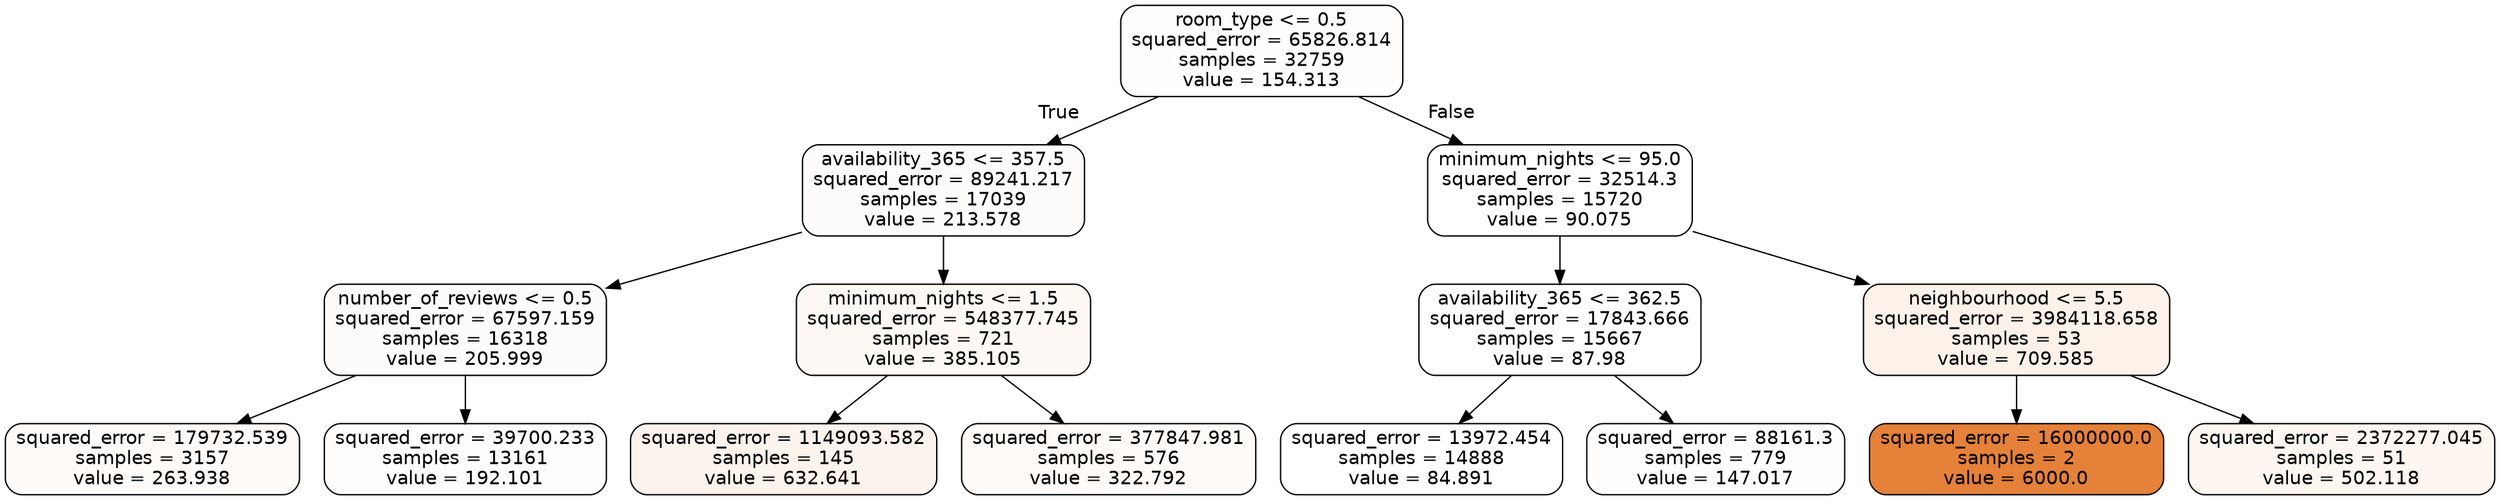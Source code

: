 digraph Tree {
node [shape=box, style="filled, rounded", color="black", fontname="helvetica"] ;
edge [fontname="helvetica"] ;
0 [label="room_type <= 0.5\nsquared_error = 65826.814\nsamples = 32759\nvalue = 154.313", fillcolor="#fffefd"] ;
1 [label="availability_365 <= 357.5\nsquared_error = 89241.217\nsamples = 17039\nvalue = 213.578", fillcolor="#fefcfb"] ;
0 -> 1 [labeldistance=2.5, labelangle=45, headlabel="True"] ;
2 [label="number_of_reviews <= 0.5\nsquared_error = 67597.159\nsamples = 16318\nvalue = 205.999", fillcolor="#fefcfb"] ;
1 -> 2 ;
3 [label="squared_error = 179732.539\nsamples = 3157\nvalue = 263.938", fillcolor="#fefbf9"] ;
2 -> 3 ;
4 [label="squared_error = 39700.233\nsamples = 13161\nvalue = 192.101", fillcolor="#fffdfb"] ;
2 -> 4 ;
5 [label="minimum_nights <= 1.5\nsquared_error = 548377.745\nsamples = 721\nvalue = 385.105", fillcolor="#fef9f5"] ;
1 -> 5 ;
6 [label="squared_error = 1149093.582\nsamples = 145\nvalue = 632.641", fillcolor="#fdf3ed"] ;
5 -> 6 ;
7 [label="squared_error = 377847.981\nsamples = 576\nvalue = 322.792", fillcolor="#fefaf7"] ;
5 -> 7 ;
8 [label="minimum_nights <= 95.0\nsquared_error = 32514.3\nsamples = 15720\nvalue = 90.075", fillcolor="#ffffff"] ;
0 -> 8 [labeldistance=2.5, labelangle=-45, headlabel="False"] ;
9 [label="availability_365 <= 362.5\nsquared_error = 17843.666\nsamples = 15667\nvalue = 87.98", fillcolor="#ffffff"] ;
8 -> 9 ;
10 [label="squared_error = 13972.454\nsamples = 14888\nvalue = 84.891", fillcolor="#ffffff"] ;
9 -> 10 ;
11 [label="squared_error = 88161.3\nsamples = 779\nvalue = 147.017", fillcolor="#fffefd"] ;
9 -> 11 ;
12 [label="neighbourhood <= 5.5\nsquared_error = 3984118.658\nsamples = 53\nvalue = 709.585", fillcolor="#fcf2ea"] ;
8 -> 12 ;
13 [label="squared_error = 16000000.0\nsamples = 2\nvalue = 6000.0", fillcolor="#e58139"] ;
12 -> 13 ;
14 [label="squared_error = 2372277.045\nsamples = 51\nvalue = 502.118", fillcolor="#fdf6f1"] ;
12 -> 14 ;
}